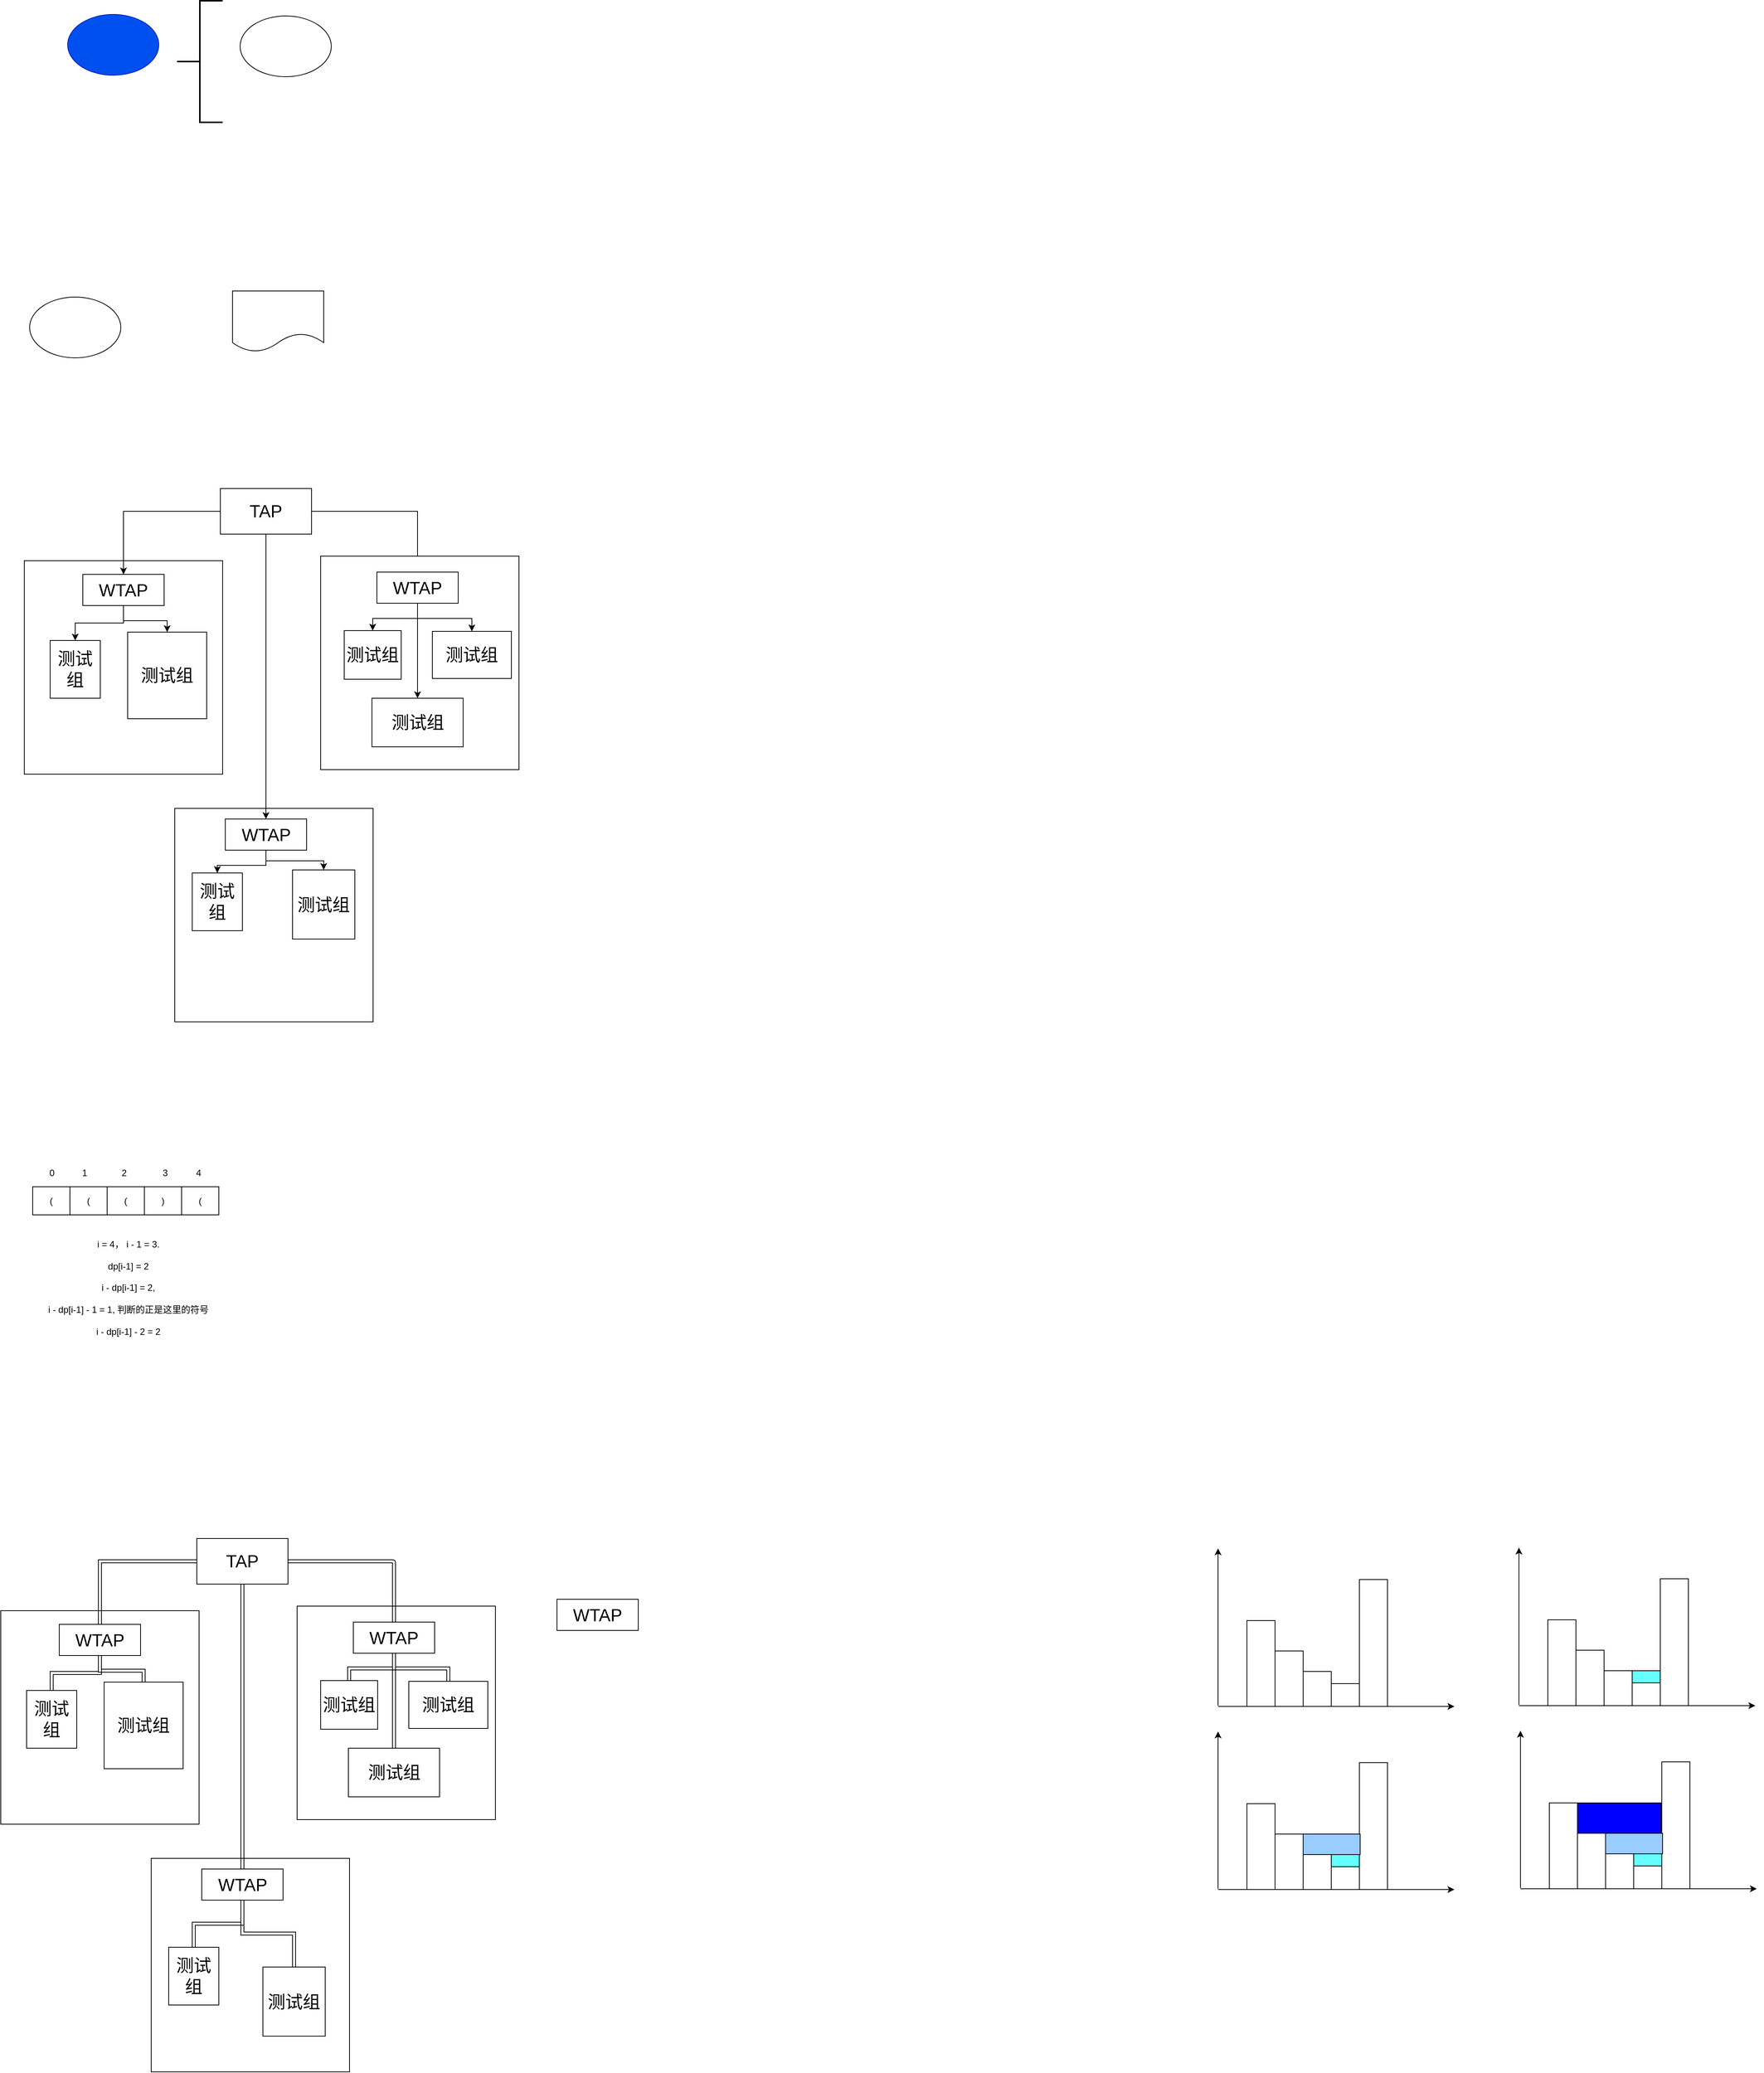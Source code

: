 <mxfile version="14.5.4" type="github">
  <diagram id="HL5FU7b5v3GHtU7pl1D0" name="Page-1">
    <mxGraphModel dx="944" dy="1648" grid="0" gridSize="10" guides="1" tooltips="1" connect="1" arrows="0" fold="1" page="1" pageScale="1" pageWidth="827" pageHeight="1169" math="0" shadow="0">
      <root>
        <mxCell id="0" />
        <mxCell id="1" parent="0" />
        <mxCell id="2PGr2bW_7u09328AlTzU-21" value="" style="rounded=0;whiteSpace=wrap;html=1;" parent="1" vertex="1">
          <mxGeometry x="140" y="-97" width="261" height="281" as="geometry" />
        </mxCell>
        <mxCell id="xoODFnLUPFO7UlEcx-ut-1" value="" style="ellipse;whiteSpace=wrap;html=1;fillColor=#0050ef;strokeColor=#001DBC;fontColor=#ffffff;" parent="1" vertex="1">
          <mxGeometry x="197" y="-816" width="120" height="80" as="geometry" />
        </mxCell>
        <mxCell id="9Wrrad7oVjnx4bKwL_T1-1" value="" style="strokeWidth=2;html=1;shape=mxgraph.flowchart.annotation_2;align=left;labelPosition=right;pointerEvents=1;" parent="1" vertex="1">
          <mxGeometry x="341" y="-834" width="60" height="160" as="geometry" />
        </mxCell>
        <mxCell id="L5w4uZSqszy5Lv5xO5T8-1" value="" style="ellipse;whiteSpace=wrap;html=1;" parent="1" vertex="1">
          <mxGeometry x="424" y="-814" width="120" height="80" as="geometry" />
        </mxCell>
        <mxCell id="meW8NayXHioV1tvIMYQ5-1" value="" style="ellipse;whiteSpace=wrap;html=1;" parent="1" vertex="1">
          <mxGeometry x="147" y="-444" width="120" height="80" as="geometry" />
        </mxCell>
        <mxCell id="meW8NayXHioV1tvIMYQ5-2" value="" style="shape=document;whiteSpace=wrap;html=1;boundedLbl=1;" parent="1" vertex="1">
          <mxGeometry x="414" y="-452" width="120" height="80" as="geometry" />
        </mxCell>
        <mxCell id="2PGr2bW_7u09328AlTzU-2" value="" style="rounded=0;whiteSpace=wrap;html=1;" parent="1" vertex="1">
          <mxGeometry x="338" y="229" width="261" height="281" as="geometry" />
        </mxCell>
        <mxCell id="2PGr2bW_7u09328AlTzU-33" style="edgeStyle=orthogonalEdgeStyle;rounded=0;orthogonalLoop=1;jettySize=auto;html=1;" parent="1" source="2PGr2bW_7u09328AlTzU-5" target="2PGr2bW_7u09328AlTzU-6" edge="1">
          <mxGeometry relative="1" as="geometry" />
        </mxCell>
        <mxCell id="2PGr2bW_7u09328AlTzU-35" style="edgeStyle=orthogonalEdgeStyle;rounded=0;orthogonalLoop=1;jettySize=auto;html=1;" parent="1" source="2PGr2bW_7u09328AlTzU-5" target="2PGr2bW_7u09328AlTzU-10" edge="1">
          <mxGeometry relative="1" as="geometry" />
        </mxCell>
        <mxCell id="2PGr2bW_7u09328AlTzU-41" style="edgeStyle=orthogonalEdgeStyle;rounded=0;orthogonalLoop=1;jettySize=auto;html=1;exitX=0.5;exitY=1;exitDx=0;exitDy=0;" parent="1" source="2PGr2bW_7u09328AlTzU-5" target="2PGr2bW_7u09328AlTzU-22" edge="1">
          <mxGeometry relative="1" as="geometry" />
        </mxCell>
        <mxCell id="2PGr2bW_7u09328AlTzU-5" value="&lt;font style=&quot;font-size: 23px&quot;&gt;TAP&lt;/font&gt;" style="rounded=0;whiteSpace=wrap;html=1;" parent="1" vertex="1">
          <mxGeometry x="398" y="-192" width="120" height="60" as="geometry" />
        </mxCell>
        <mxCell id="2PGr2bW_7u09328AlTzU-39" style="edgeStyle=orthogonalEdgeStyle;rounded=0;orthogonalLoop=1;jettySize=auto;html=1;entryX=0.5;entryY=0;entryDx=0;entryDy=0;" parent="1" source="2PGr2bW_7u09328AlTzU-6" target="2PGr2bW_7u09328AlTzU-7" edge="1">
          <mxGeometry relative="1" as="geometry" />
        </mxCell>
        <mxCell id="2PGr2bW_7u09328AlTzU-40" style="edgeStyle=orthogonalEdgeStyle;rounded=0;orthogonalLoop=1;jettySize=auto;html=1;entryX=0.5;entryY=0;entryDx=0;entryDy=0;" parent="1" source="2PGr2bW_7u09328AlTzU-6" target="2PGr2bW_7u09328AlTzU-8" edge="1">
          <mxGeometry relative="1" as="geometry" />
        </mxCell>
        <mxCell id="2PGr2bW_7u09328AlTzU-6" value="&lt;font style=&quot;font-size: 23px&quot;&gt;WTAP&lt;/font&gt;" style="rounded=0;whiteSpace=wrap;html=1;" parent="1" vertex="1">
          <mxGeometry x="217" y="-79" width="107" height="41" as="geometry" />
        </mxCell>
        <mxCell id="2PGr2bW_7u09328AlTzU-7" value="&lt;span style=&quot;font-size: 23px&quot;&gt;测试组&lt;/span&gt;" style="rounded=0;whiteSpace=wrap;html=1;" parent="1" vertex="1">
          <mxGeometry x="174" y="8" width="66" height="76" as="geometry" />
        </mxCell>
        <mxCell id="2PGr2bW_7u09328AlTzU-8" value="&lt;span style=&quot;font-size: 23px&quot;&gt;测试组&lt;/span&gt;" style="rounded=0;whiteSpace=wrap;html=1;" parent="1" vertex="1">
          <mxGeometry x="276" y="-3" width="104" height="114" as="geometry" />
        </mxCell>
        <mxCell id="2PGr2bW_7u09328AlTzU-9" value="" style="rounded=0;whiteSpace=wrap;html=1;" parent="1" vertex="1">
          <mxGeometry x="530" y="-103" width="261" height="281" as="geometry" />
        </mxCell>
        <mxCell id="2PGr2bW_7u09328AlTzU-36" style="edgeStyle=orthogonalEdgeStyle;rounded=0;orthogonalLoop=1;jettySize=auto;html=1;entryX=0.5;entryY=0;entryDx=0;entryDy=0;" parent="1" source="2PGr2bW_7u09328AlTzU-10" target="2PGr2bW_7u09328AlTzU-11" edge="1">
          <mxGeometry relative="1" as="geometry" />
        </mxCell>
        <mxCell id="2PGr2bW_7u09328AlTzU-37" style="edgeStyle=orthogonalEdgeStyle;rounded=0;orthogonalLoop=1;jettySize=auto;html=1;entryX=0.5;entryY=0;entryDx=0;entryDy=0;" parent="1" source="2PGr2bW_7u09328AlTzU-10" target="2PGr2bW_7u09328AlTzU-12" edge="1">
          <mxGeometry relative="1" as="geometry" />
        </mxCell>
        <mxCell id="2PGr2bW_7u09328AlTzU-38" style="edgeStyle=orthogonalEdgeStyle;rounded=0;orthogonalLoop=1;jettySize=auto;html=1;exitX=0.5;exitY=1;exitDx=0;exitDy=0;" parent="1" source="2PGr2bW_7u09328AlTzU-10" target="2PGr2bW_7u09328AlTzU-29" edge="1">
          <mxGeometry relative="1" as="geometry" />
        </mxCell>
        <mxCell id="2PGr2bW_7u09328AlTzU-10" value="&lt;font style=&quot;font-size: 23px&quot;&gt;WTAP&lt;/font&gt;" style="rounded=0;whiteSpace=wrap;html=1;" parent="1" vertex="1">
          <mxGeometry x="604" y="-82" width="107" height="41" as="geometry" />
        </mxCell>
        <mxCell id="2PGr2bW_7u09328AlTzU-11" value="&lt;span style=&quot;font-size: 23px&quot;&gt;测试组&lt;/span&gt;" style="rounded=0;whiteSpace=wrap;html=1;" parent="1" vertex="1">
          <mxGeometry x="561" y="-5" width="75" height="64" as="geometry" />
        </mxCell>
        <mxCell id="2PGr2bW_7u09328AlTzU-12" value="&lt;span style=&quot;font-size: 23px&quot;&gt;测试组&lt;/span&gt;" style="rounded=0;whiteSpace=wrap;html=1;" parent="1" vertex="1">
          <mxGeometry x="677" y="-4" width="104" height="62" as="geometry" />
        </mxCell>
        <mxCell id="2PGr2bW_7u09328AlTzU-42" style="edgeStyle=orthogonalEdgeStyle;rounded=0;orthogonalLoop=1;jettySize=auto;html=1;" parent="1" source="2PGr2bW_7u09328AlTzU-22" target="2PGr2bW_7u09328AlTzU-23" edge="1">
          <mxGeometry relative="1" as="geometry" />
        </mxCell>
        <mxCell id="2PGr2bW_7u09328AlTzU-43" style="edgeStyle=orthogonalEdgeStyle;rounded=0;orthogonalLoop=1;jettySize=auto;html=1;entryX=0.5;entryY=0;entryDx=0;entryDy=0;" parent="1" source="2PGr2bW_7u09328AlTzU-22" target="2PGr2bW_7u09328AlTzU-24" edge="1">
          <mxGeometry relative="1" as="geometry">
            <Array as="points">
              <mxPoint x="458" y="298" />
              <mxPoint x="534" y="298" />
            </Array>
          </mxGeometry>
        </mxCell>
        <mxCell id="2PGr2bW_7u09328AlTzU-22" value="&lt;font style=&quot;font-size: 23px&quot;&gt;WTAP&lt;/font&gt;" style="rounded=0;whiteSpace=wrap;html=1;" parent="1" vertex="1">
          <mxGeometry x="404.5" y="243" width="107" height="41" as="geometry" />
        </mxCell>
        <mxCell id="2PGr2bW_7u09328AlTzU-23" value="&lt;span style=&quot;font-size: 23px&quot;&gt;测试组&lt;/span&gt;" style="rounded=0;whiteSpace=wrap;html=1;" parent="1" vertex="1">
          <mxGeometry x="361" y="314" width="66" height="76" as="geometry" />
        </mxCell>
        <mxCell id="2PGr2bW_7u09328AlTzU-24" value="&lt;span style=&quot;font-size: 23px&quot;&gt;测试组&lt;/span&gt;" style="rounded=0;whiteSpace=wrap;html=1;" parent="1" vertex="1">
          <mxGeometry x="493" y="310" width="82" height="91" as="geometry" />
        </mxCell>
        <mxCell id="2PGr2bW_7u09328AlTzU-29" value="&lt;span style=&quot;font-size: 23px&quot;&gt;测试组&lt;/span&gt;" style="rounded=0;whiteSpace=wrap;html=1;" parent="1" vertex="1">
          <mxGeometry x="597.5" y="84" width="120" height="64" as="geometry" />
        </mxCell>
        <mxCell id="2PGr2bW_7u09328AlTzU-68" value="" style="rounded=0;whiteSpace=wrap;html=1;" parent="1" vertex="1">
          <mxGeometry x="109" y="1285" width="261" height="281" as="geometry" />
        </mxCell>
        <mxCell id="2PGr2bW_7u09328AlTzU-69" value="" style="rounded=0;whiteSpace=wrap;html=1;" parent="1" vertex="1">
          <mxGeometry x="307" y="1611" width="261" height="281" as="geometry" />
        </mxCell>
        <mxCell id="2PGr2bW_7u09328AlTzU-70" style="edgeStyle=orthogonalEdgeStyle;rounded=0;orthogonalLoop=1;jettySize=auto;html=1;shape=link;" parent="1" source="2PGr2bW_7u09328AlTzU-73" target="2PGr2bW_7u09328AlTzU-76" edge="1">
          <mxGeometry relative="1" as="geometry" />
        </mxCell>
        <mxCell id="2PGr2bW_7u09328AlTzU-72" style="edgeStyle=orthogonalEdgeStyle;rounded=0;orthogonalLoop=1;jettySize=auto;html=1;exitX=0.5;exitY=1;exitDx=0;exitDy=0;shape=link;" parent="1" source="2PGr2bW_7u09328AlTzU-73" target="2PGr2bW_7u09328AlTzU-88" edge="1">
          <mxGeometry relative="1" as="geometry" />
        </mxCell>
        <mxCell id="2PGr2bW_7u09328AlTzU-73" value="&lt;font style=&quot;font-size: 23px&quot;&gt;TAP&lt;/font&gt;" style="rounded=0;whiteSpace=wrap;html=1;" parent="1" vertex="1">
          <mxGeometry x="367" y="1190" width="120" height="60" as="geometry" />
        </mxCell>
        <mxCell id="2PGr2bW_7u09328AlTzU-74" style="edgeStyle=orthogonalEdgeStyle;rounded=0;orthogonalLoop=1;jettySize=auto;html=1;entryX=0.5;entryY=0;entryDx=0;entryDy=0;shape=link;" parent="1" source="2PGr2bW_7u09328AlTzU-76" target="2PGr2bW_7u09328AlTzU-77" edge="1">
          <mxGeometry relative="1" as="geometry" />
        </mxCell>
        <mxCell id="2PGr2bW_7u09328AlTzU-75" style="edgeStyle=orthogonalEdgeStyle;rounded=0;orthogonalLoop=1;jettySize=auto;html=1;entryX=0.5;entryY=0;entryDx=0;entryDy=0;shape=link;" parent="1" source="2PGr2bW_7u09328AlTzU-76" target="2PGr2bW_7u09328AlTzU-78" edge="1">
          <mxGeometry relative="1" as="geometry" />
        </mxCell>
        <mxCell id="2PGr2bW_7u09328AlTzU-76" value="&lt;font style=&quot;font-size: 23px&quot;&gt;WTAP&lt;/font&gt;" style="rounded=0;whiteSpace=wrap;html=1;" parent="1" vertex="1">
          <mxGeometry x="186" y="1303" width="107" height="41" as="geometry" />
        </mxCell>
        <mxCell id="2PGr2bW_7u09328AlTzU-77" value="&lt;span style=&quot;font-size: 23px&quot;&gt;测试组&lt;/span&gt;" style="rounded=0;whiteSpace=wrap;html=1;" parent="1" vertex="1">
          <mxGeometry x="143" y="1390" width="66" height="76" as="geometry" />
        </mxCell>
        <mxCell id="2PGr2bW_7u09328AlTzU-78" value="&lt;span style=&quot;font-size: 23px&quot;&gt;测试组&lt;/span&gt;" style="rounded=0;whiteSpace=wrap;html=1;" parent="1" vertex="1">
          <mxGeometry x="245" y="1379" width="104" height="114" as="geometry" />
        </mxCell>
        <mxCell id="2PGr2bW_7u09328AlTzU-79" value="" style="rounded=0;whiteSpace=wrap;html=1;" parent="1" vertex="1">
          <mxGeometry x="499" y="1279" width="261" height="281" as="geometry" />
        </mxCell>
        <mxCell id="2PGr2bW_7u09328AlTzU-80" style="edgeStyle=orthogonalEdgeStyle;rounded=0;orthogonalLoop=1;jettySize=auto;html=1;entryX=0.5;entryY=0;entryDx=0;entryDy=0;shape=link;" parent="1" source="2PGr2bW_7u09328AlTzU-83" target="2PGr2bW_7u09328AlTzU-84" edge="1">
          <mxGeometry relative="1" as="geometry" />
        </mxCell>
        <mxCell id="2PGr2bW_7u09328AlTzU-81" style="edgeStyle=orthogonalEdgeStyle;rounded=0;orthogonalLoop=1;jettySize=auto;html=1;entryX=0.5;entryY=0;entryDx=0;entryDy=0;shape=link;" parent="1" source="2PGr2bW_7u09328AlTzU-83" target="2PGr2bW_7u09328AlTzU-85" edge="1">
          <mxGeometry relative="1" as="geometry" />
        </mxCell>
        <mxCell id="2PGr2bW_7u09328AlTzU-82" style="edgeStyle=orthogonalEdgeStyle;rounded=0;orthogonalLoop=1;jettySize=auto;html=1;exitX=0.5;exitY=1;exitDx=0;exitDy=0;shape=link;" parent="1" source="2PGr2bW_7u09328AlTzU-83" target="2PGr2bW_7u09328AlTzU-91" edge="1">
          <mxGeometry relative="1" as="geometry" />
        </mxCell>
        <mxCell id="2PGr2bW_7u09328AlTzU-83" value="&lt;font style=&quot;font-size: 23px&quot;&gt;WTAP&lt;/font&gt;" style="rounded=0;whiteSpace=wrap;html=1;" parent="1" vertex="1">
          <mxGeometry x="573" y="1300" width="107" height="41" as="geometry" />
        </mxCell>
        <mxCell id="2PGr2bW_7u09328AlTzU-84" value="&lt;span style=&quot;font-size: 23px&quot;&gt;测试组&lt;/span&gt;" style="rounded=0;whiteSpace=wrap;html=1;" parent="1" vertex="1">
          <mxGeometry x="530" y="1377" width="75" height="64" as="geometry" />
        </mxCell>
        <mxCell id="2PGr2bW_7u09328AlTzU-85" value="&lt;span style=&quot;font-size: 23px&quot;&gt;测试组&lt;/span&gt;" style="rounded=0;whiteSpace=wrap;html=1;" parent="1" vertex="1">
          <mxGeometry x="646" y="1378" width="104" height="62" as="geometry" />
        </mxCell>
        <mxCell id="2PGr2bW_7u09328AlTzU-86" style="edgeStyle=orthogonalEdgeStyle;rounded=0;orthogonalLoop=1;jettySize=auto;html=1;shape=link;" parent="1" source="2PGr2bW_7u09328AlTzU-88" target="2PGr2bW_7u09328AlTzU-89" edge="1">
          <mxGeometry relative="1" as="geometry" />
        </mxCell>
        <mxCell id="2PGr2bW_7u09328AlTzU-87" style="edgeStyle=orthogonalEdgeStyle;rounded=0;orthogonalLoop=1;jettySize=auto;html=1;entryX=0.5;entryY=0;entryDx=0;entryDy=0;shape=link;" parent="1" source="2PGr2bW_7u09328AlTzU-88" target="2PGr2bW_7u09328AlTzU-90" edge="1">
          <mxGeometry relative="1" as="geometry" />
        </mxCell>
        <mxCell id="2PGr2bW_7u09328AlTzU-88" value="&lt;font style=&quot;font-size: 23px&quot;&gt;WTAP&lt;/font&gt;" style="rounded=0;whiteSpace=wrap;html=1;" parent="1" vertex="1">
          <mxGeometry x="373.5" y="1625" width="107" height="41" as="geometry" />
        </mxCell>
        <mxCell id="2PGr2bW_7u09328AlTzU-89" value="&lt;span style=&quot;font-size: 23px&quot;&gt;测试组&lt;/span&gt;" style="rounded=0;whiteSpace=wrap;html=1;" parent="1" vertex="1">
          <mxGeometry x="330" y="1728" width="66" height="76" as="geometry" />
        </mxCell>
        <mxCell id="2PGr2bW_7u09328AlTzU-90" value="&lt;span style=&quot;font-size: 23px&quot;&gt;测试组&lt;/span&gt;" style="rounded=0;whiteSpace=wrap;html=1;" parent="1" vertex="1">
          <mxGeometry x="454" y="1754" width="82" height="91" as="geometry" />
        </mxCell>
        <mxCell id="2PGr2bW_7u09328AlTzU-91" value="&lt;span style=&quot;font-size: 23px&quot;&gt;测试组&lt;/span&gt;" style="rounded=0;whiteSpace=wrap;html=1;" parent="1" vertex="1">
          <mxGeometry x="566.5" y="1466" width="120" height="64" as="geometry" />
        </mxCell>
        <mxCell id="2PGr2bW_7u09328AlTzU-92" style="edgeStyle=orthogonalEdgeStyle;shape=link;rounded=1;orthogonalLoop=1;jettySize=auto;html=1;exitX=1;exitY=0.5;exitDx=0;exitDy=0;entryX=0.5;entryY=0;entryDx=0;entryDy=0;strokeColor=#000000;" parent="1" source="2PGr2bW_7u09328AlTzU-73" target="2PGr2bW_7u09328AlTzU-83" edge="1">
          <mxGeometry relative="1" as="geometry" />
        </mxCell>
        <mxCell id="2PGr2bW_7u09328AlTzU-93" value="&lt;font style=&quot;font-size: 23px&quot;&gt;WTAP&lt;/font&gt;" style="rounded=0;whiteSpace=wrap;html=1;" parent="1" vertex="1">
          <mxGeometry x="841" y="1270" width="107" height="41" as="geometry" />
        </mxCell>
        <mxCell id="OvFYzg-nlbuzujg0oCb5-4" value="(" style="rounded=0;whiteSpace=wrap;html=1;" parent="1" vertex="1">
          <mxGeometry x="151" y="727" width="49" height="37" as="geometry" />
        </mxCell>
        <mxCell id="OvFYzg-nlbuzujg0oCb5-5" value="(" style="rounded=0;whiteSpace=wrap;html=1;" parent="1" vertex="1">
          <mxGeometry x="200" y="727" width="49" height="37" as="geometry" />
        </mxCell>
        <mxCell id="OvFYzg-nlbuzujg0oCb5-6" value=")" style="rounded=0;whiteSpace=wrap;html=1;" parent="1" vertex="1">
          <mxGeometry x="298" y="727" width="49" height="37" as="geometry" />
        </mxCell>
        <mxCell id="OvFYzg-nlbuzujg0oCb5-7" value="(" style="rounded=0;whiteSpace=wrap;html=1;" parent="1" vertex="1">
          <mxGeometry x="249" y="727" width="49" height="37" as="geometry" />
        </mxCell>
        <mxCell id="OvFYzg-nlbuzujg0oCb5-9" value="(" style="rounded=0;whiteSpace=wrap;html=1;" parent="1" vertex="1">
          <mxGeometry x="347" y="727" width="49" height="37" as="geometry" />
        </mxCell>
        <mxCell id="OvFYzg-nlbuzujg0oCb5-11" value="0" style="text;html=1;align=center;verticalAlign=middle;resizable=0;points=[];autosize=1;" parent="1" vertex="1">
          <mxGeometry x="167.5" y="700" width="16" height="18" as="geometry" />
        </mxCell>
        <mxCell id="OvFYzg-nlbuzujg0oCb5-12" value="1" style="text;html=1;align=center;verticalAlign=middle;resizable=0;points=[];autosize=1;" parent="1" vertex="1">
          <mxGeometry x="211" y="700" width="16" height="18" as="geometry" />
        </mxCell>
        <mxCell id="OvFYzg-nlbuzujg0oCb5-13" value="2" style="text;html=1;align=center;verticalAlign=middle;resizable=0;points=[];autosize=1;" parent="1" vertex="1">
          <mxGeometry x="262.5" y="700" width="16" height="18" as="geometry" />
        </mxCell>
        <mxCell id="OvFYzg-nlbuzujg0oCb5-14" value="3" style="text;html=1;align=center;verticalAlign=middle;resizable=0;points=[];autosize=1;" parent="1" vertex="1">
          <mxGeometry x="317" y="700" width="16" height="18" as="geometry" />
        </mxCell>
        <mxCell id="OvFYzg-nlbuzujg0oCb5-15" value="4" style="text;html=1;align=center;verticalAlign=middle;resizable=0;points=[];autosize=1;" parent="1" vertex="1">
          <mxGeometry x="361" y="700" width="16" height="18" as="geometry" />
        </mxCell>
        <mxCell id="OvFYzg-nlbuzujg0oCb5-16" value="&lt;br&gt;&lt;br&gt;&lt;br&gt;" style="text;html=1;align=center;verticalAlign=middle;resizable=0;points=[];autosize=1;" parent="1" vertex="1">
          <mxGeometry x="202" y="781" width="10" height="45" as="geometry" />
        </mxCell>
        <mxCell id="OvFYzg-nlbuzujg0oCb5-17" value="i = 4， i - 1 = 3.&lt;br&gt;&lt;br&gt;dp[i-1] = 2&lt;br&gt;&lt;br&gt;i - dp[i-1] = 2,&lt;br&gt;&lt;br&gt;i - dp[i-1] - 1 = 1, 判断的正是这里的符号&lt;br&gt;&lt;br&gt;i - dp[i-1] - 2 = 2" style="text;html=1;strokeColor=none;fillColor=none;align=center;verticalAlign=middle;whiteSpace=wrap;rounded=0;" parent="1" vertex="1">
          <mxGeometry x="156" y="778" width="242" height="163" as="geometry" />
        </mxCell>
        <mxCell id="QxWfKdQQFuDrmjM4ranz-2" value="" style="endArrow=classic;html=1;" edge="1" parent="1">
          <mxGeometry width="50" height="50" relative="1" as="geometry">
            <mxPoint x="1711" y="1411" as="sourcePoint" />
            <mxPoint x="2022" y="1411" as="targetPoint" />
          </mxGeometry>
        </mxCell>
        <mxCell id="QxWfKdQQFuDrmjM4ranz-3" value="" style="endArrow=classic;html=1;" edge="1" parent="1">
          <mxGeometry width="50" height="50" relative="1" as="geometry">
            <mxPoint x="1711" y="1410" as="sourcePoint" />
            <mxPoint x="1711" y="1203" as="targetPoint" />
          </mxGeometry>
        </mxCell>
        <mxCell id="QxWfKdQQFuDrmjM4ranz-4" value="" style="rounded=0;whiteSpace=wrap;html=1;" vertex="1" parent="1">
          <mxGeometry x="1749" y="1298" width="37" height="113" as="geometry" />
        </mxCell>
        <mxCell id="QxWfKdQQFuDrmjM4ranz-5" value="" style="rounded=0;whiteSpace=wrap;html=1;" vertex="1" parent="1">
          <mxGeometry x="1786" y="1338" width="37" height="73" as="geometry" />
        </mxCell>
        <mxCell id="QxWfKdQQFuDrmjM4ranz-6" value="" style="rounded=0;whiteSpace=wrap;html=1;" vertex="1" parent="1">
          <mxGeometry x="1823" y="1365" width="37" height="46" as="geometry" />
        </mxCell>
        <mxCell id="QxWfKdQQFuDrmjM4ranz-7" value="" style="rounded=0;whiteSpace=wrap;html=1;" vertex="1" parent="1">
          <mxGeometry x="1860" y="1381" width="37" height="30" as="geometry" />
        </mxCell>
        <mxCell id="QxWfKdQQFuDrmjM4ranz-8" value="" style="rounded=0;whiteSpace=wrap;html=1;" vertex="1" parent="1">
          <mxGeometry x="1897" y="1244" width="37" height="167" as="geometry" />
        </mxCell>
        <mxCell id="QxWfKdQQFuDrmjM4ranz-9" value="" style="endArrow=classic;html=1;" edge="1" parent="1">
          <mxGeometry width="50" height="50" relative="1" as="geometry">
            <mxPoint x="2107" y="1410" as="sourcePoint" />
            <mxPoint x="2418" y="1410" as="targetPoint" />
          </mxGeometry>
        </mxCell>
        <mxCell id="QxWfKdQQFuDrmjM4ranz-10" value="" style="endArrow=classic;html=1;" edge="1" parent="1">
          <mxGeometry width="50" height="50" relative="1" as="geometry">
            <mxPoint x="2107" y="1409" as="sourcePoint" />
            <mxPoint x="2107" y="1202" as="targetPoint" />
          </mxGeometry>
        </mxCell>
        <mxCell id="QxWfKdQQFuDrmjM4ranz-11" value="" style="rounded=0;whiteSpace=wrap;html=1;" vertex="1" parent="1">
          <mxGeometry x="2145" y="1297" width="37" height="113" as="geometry" />
        </mxCell>
        <mxCell id="QxWfKdQQFuDrmjM4ranz-12" value="" style="rounded=0;whiteSpace=wrap;html=1;" vertex="1" parent="1">
          <mxGeometry x="2182" y="1337" width="37" height="73" as="geometry" />
        </mxCell>
        <mxCell id="QxWfKdQQFuDrmjM4ranz-13" value="" style="rounded=0;whiteSpace=wrap;html=1;" vertex="1" parent="1">
          <mxGeometry x="2219" y="1364" width="37" height="46" as="geometry" />
        </mxCell>
        <mxCell id="QxWfKdQQFuDrmjM4ranz-14" value="" style="rounded=0;whiteSpace=wrap;html=1;" vertex="1" parent="1">
          <mxGeometry x="2256" y="1380" width="37" height="30" as="geometry" />
        </mxCell>
        <mxCell id="QxWfKdQQFuDrmjM4ranz-15" value="" style="rounded=0;whiteSpace=wrap;html=1;" vertex="1" parent="1">
          <mxGeometry x="2293" y="1243" width="37" height="167" as="geometry" />
        </mxCell>
        <mxCell id="QxWfKdQQFuDrmjM4ranz-16" value="" style="rounded=0;whiteSpace=wrap;html=1;fillColor=#66FFFF;" vertex="1" parent="1">
          <mxGeometry x="2256" y="1364" width="37" height="16" as="geometry" />
        </mxCell>
        <mxCell id="QxWfKdQQFuDrmjM4ranz-17" value="" style="endArrow=classic;html=1;" edge="1" parent="1">
          <mxGeometry width="50" height="50" relative="1" as="geometry">
            <mxPoint x="1711" y="1652" as="sourcePoint" />
            <mxPoint x="2022" y="1652" as="targetPoint" />
          </mxGeometry>
        </mxCell>
        <mxCell id="QxWfKdQQFuDrmjM4ranz-18" value="" style="endArrow=classic;html=1;" edge="1" parent="1">
          <mxGeometry width="50" height="50" relative="1" as="geometry">
            <mxPoint x="1711" y="1651" as="sourcePoint" />
            <mxPoint x="1711" y="1444" as="targetPoint" />
          </mxGeometry>
        </mxCell>
        <mxCell id="QxWfKdQQFuDrmjM4ranz-19" value="" style="rounded=0;whiteSpace=wrap;html=1;" vertex="1" parent="1">
          <mxGeometry x="1749" y="1539" width="37" height="113" as="geometry" />
        </mxCell>
        <mxCell id="QxWfKdQQFuDrmjM4ranz-20" value="" style="rounded=0;whiteSpace=wrap;html=1;" vertex="1" parent="1">
          <mxGeometry x="1786" y="1579" width="37" height="73" as="geometry" />
        </mxCell>
        <mxCell id="QxWfKdQQFuDrmjM4ranz-21" value="" style="rounded=0;whiteSpace=wrap;html=1;" vertex="1" parent="1">
          <mxGeometry x="1823" y="1606" width="37" height="46" as="geometry" />
        </mxCell>
        <mxCell id="QxWfKdQQFuDrmjM4ranz-22" value="" style="rounded=0;whiteSpace=wrap;html=1;" vertex="1" parent="1">
          <mxGeometry x="1860" y="1622" width="37" height="30" as="geometry" />
        </mxCell>
        <mxCell id="QxWfKdQQFuDrmjM4ranz-23" value="" style="rounded=0;whiteSpace=wrap;html=1;" vertex="1" parent="1">
          <mxGeometry x="1897" y="1485" width="37" height="167" as="geometry" />
        </mxCell>
        <mxCell id="QxWfKdQQFuDrmjM4ranz-24" value="" style="rounded=0;whiteSpace=wrap;html=1;fillColor=#66FFFF;" vertex="1" parent="1">
          <mxGeometry x="1860" y="1606" width="37" height="16" as="geometry" />
        </mxCell>
        <mxCell id="QxWfKdQQFuDrmjM4ranz-25" value="" style="endArrow=classic;html=1;" edge="1" parent="1">
          <mxGeometry width="50" height="50" relative="1" as="geometry">
            <mxPoint x="2109" y="1651" as="sourcePoint" />
            <mxPoint x="2420" y="1651" as="targetPoint" />
          </mxGeometry>
        </mxCell>
        <mxCell id="QxWfKdQQFuDrmjM4ranz-26" value="" style="endArrow=classic;html=1;" edge="1" parent="1">
          <mxGeometry width="50" height="50" relative="1" as="geometry">
            <mxPoint x="2109" y="1650" as="sourcePoint" />
            <mxPoint x="2109" y="1443" as="targetPoint" />
          </mxGeometry>
        </mxCell>
        <mxCell id="QxWfKdQQFuDrmjM4ranz-27" value="" style="rounded=0;whiteSpace=wrap;html=1;" vertex="1" parent="1">
          <mxGeometry x="2147" y="1538" width="37" height="113" as="geometry" />
        </mxCell>
        <mxCell id="QxWfKdQQFuDrmjM4ranz-28" value="" style="rounded=0;whiteSpace=wrap;html=1;" vertex="1" parent="1">
          <mxGeometry x="2184" y="1578" width="37" height="73" as="geometry" />
        </mxCell>
        <mxCell id="QxWfKdQQFuDrmjM4ranz-29" value="" style="rounded=0;whiteSpace=wrap;html=1;" vertex="1" parent="1">
          <mxGeometry x="2221" y="1605" width="37" height="46" as="geometry" />
        </mxCell>
        <mxCell id="QxWfKdQQFuDrmjM4ranz-30" value="" style="rounded=0;whiteSpace=wrap;html=1;" vertex="1" parent="1">
          <mxGeometry x="2258" y="1621" width="37" height="30" as="geometry" />
        </mxCell>
        <mxCell id="QxWfKdQQFuDrmjM4ranz-31" value="" style="rounded=0;whiteSpace=wrap;html=1;" vertex="1" parent="1">
          <mxGeometry x="2295" y="1484" width="37" height="167" as="geometry" />
        </mxCell>
        <mxCell id="QxWfKdQQFuDrmjM4ranz-32" value="" style="rounded=0;whiteSpace=wrap;html=1;fillColor=#66FFFF;" vertex="1" parent="1">
          <mxGeometry x="2258" y="1605" width="37" height="16" as="geometry" />
        </mxCell>
        <mxCell id="QxWfKdQQFuDrmjM4ranz-33" value="" style="rounded=0;whiteSpace=wrap;html=1;fillColor=#99CCFF;" vertex="1" parent="1">
          <mxGeometry x="1823" y="1579" width="75" height="27" as="geometry" />
        </mxCell>
        <mxCell id="QxWfKdQQFuDrmjM4ranz-34" value="" style="rounded=0;whiteSpace=wrap;html=1;fillColor=#99CCFF;" vertex="1" parent="1">
          <mxGeometry x="2221" y="1578" width="75" height="27" as="geometry" />
        </mxCell>
        <mxCell id="QxWfKdQQFuDrmjM4ranz-35" value="" style="rounded=0;whiteSpace=wrap;html=1;fillColor=#0000FF;" vertex="1" parent="1">
          <mxGeometry x="2184" y="1538" width="110" height="40" as="geometry" />
        </mxCell>
      </root>
    </mxGraphModel>
  </diagram>
</mxfile>
